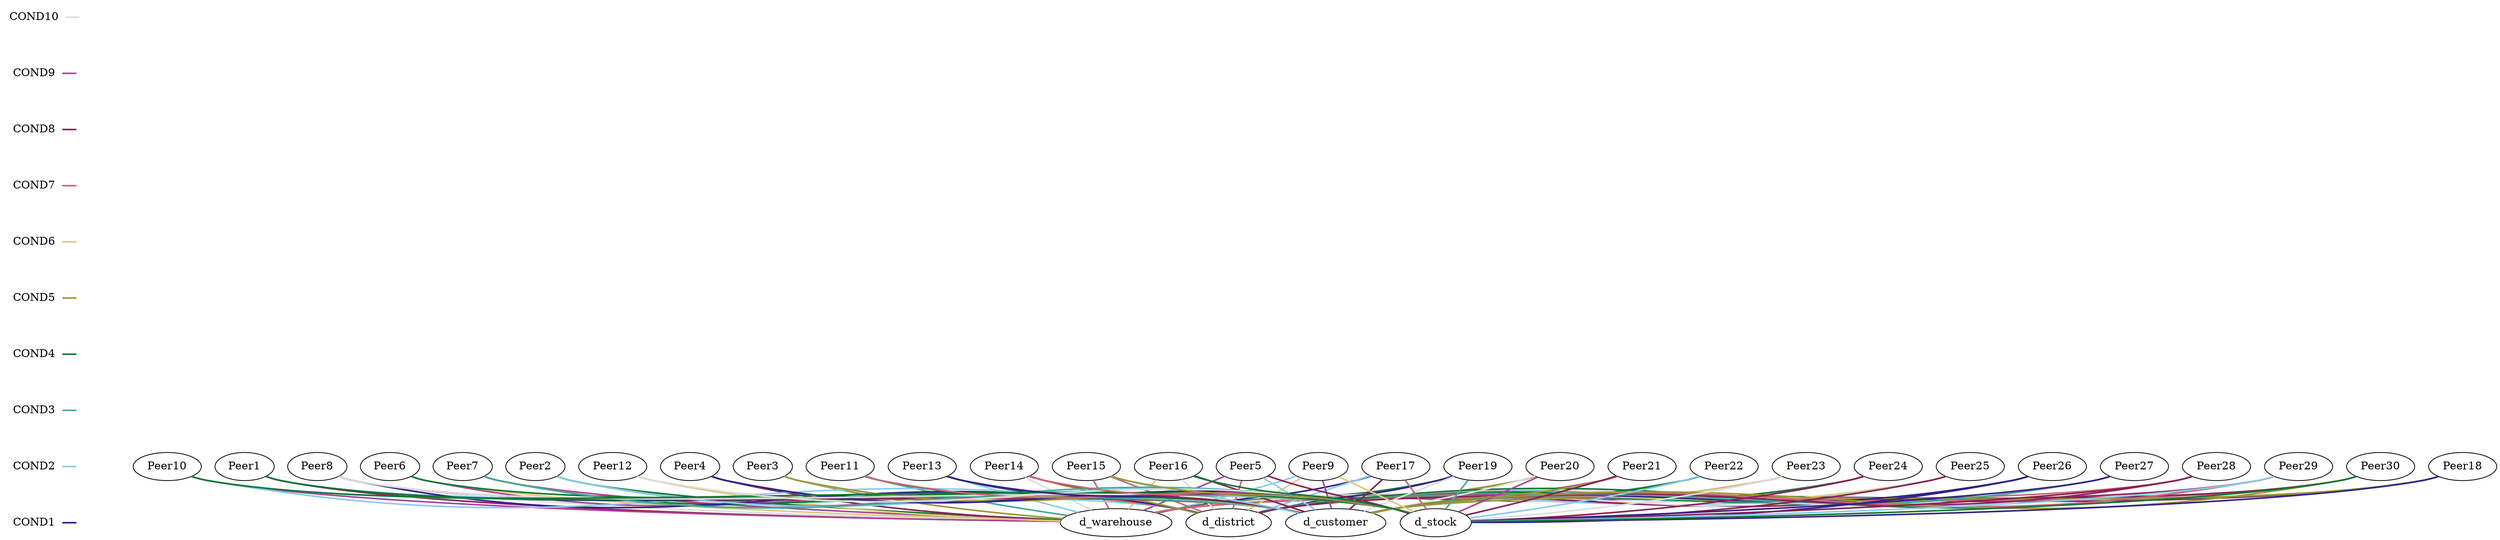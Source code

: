 graph {
	graph [rankdir=BT]
	{
		{
			rank=same rankdir=LR
			cond1 [label=COND1 shape=plaintext]
			ph_cond1 [label="" shape=plaintext]
			cond1 -- ph_cond1 [color="#332288" style=bold]
		}
		{
			rank=same rankdir=LR
			cond2 [label=COND2 shape=plaintext]
			ph_cond2 [label="" shape=plaintext]
			cond2 -- ph_cond2 [color="#88CCEE" style=bold]
		}
		{
			rank=same rankdir=LR
			cond3 [label=COND3 shape=plaintext]
			ph_cond3 [label="" shape=plaintext]
			cond3 -- ph_cond3 [color="#44AA99" style=bold]
		}
		{
			rank=same rankdir=LR
			cond4 [label=COND4 shape=plaintext]
			ph_cond4 [label="" shape=plaintext]
			cond4 -- ph_cond4 [color="#117733" style=bold]
		}
		{
			rank=same rankdir=LR
			cond5 [label=COND5 shape=plaintext]
			ph_cond5 [label="" shape=plaintext]
			cond5 -- ph_cond5 [color="#999933" style=bold]
		}
		{
			rank=same rankdir=LR
			cond6 [label=COND6 shape=plaintext]
			ph_cond6 [label="" shape=plaintext]
			cond6 -- ph_cond6 [color="#DDCC77" style=bold]
		}
		{
			rank=same rankdir=LR
			cond7 [label=COND7 shape=plaintext]
			ph_cond7 [label="" shape=plaintext]
			cond7 -- ph_cond7 [color="#CC6677" style=bold]
		}
		{
			rank=same rankdir=LR
			cond8 [label=COND8 shape=plaintext]
			ph_cond8 [label="" shape=plaintext]
			cond8 -- ph_cond8 [color="#882255" style=bold]
		}
		{
			rank=same rankdir=LR
			cond9 [label=COND9 shape=plaintext]
			ph_cond9 [label="" shape=plaintext]
			cond9 -- ph_cond9 [color="#AA4499" style=bold]
		}
		{
			rank=same rankdir=LR
			cond10 [label=COND10 shape=plaintext]
			ph_cond10 [label="" shape=plaintext]
			cond10 -- ph_cond10 [color="#DDDDDD" style=bold]
		}
		cond1 -- cond2 [style=invis]
		cond2 -- cond3 [style=invis]
		cond3 -- cond4 [style=invis]
		cond4 -- cond5 [style=invis]
		cond5 -- cond6 [style=invis]
		cond6 -- cond7 [style=invis]
		cond7 -- cond8 [style=invis]
		cond8 -- cond9 [style=invis]
		cond9 -- cond10 [style=invis]
	}
	Peer1
	Peer2
	Peer3
	Peer4
	Peer5
	Peer6
	Peer7
	Peer8
	Peer9
	Peer10
	Peer11
	Peer12
	Peer13
	Peer14
	Peer15
	Peer16
	Peer17
	Peer18
	Peer19
	Peer20
	Peer21
	Peer22
	Peer23
	Peer24
	Peer25
	Peer26
	Peer27
	Peer28
	Peer29
	Peer30
	d_warehouse
	d_warehouse -- Peer1 [color="#882255" style=bold]
	d_warehouse -- Peer2 [color="#117733" style=bold]
	d_warehouse -- Peer3 [color="#999933" style=bold]
	d_warehouse -- Peer4 [color="#882255" style=bold]
	d_warehouse -- Peer5 [color="#AA4499" style=bold]
	d_warehouse -- Peer6 [color="#DDCC77" style=bold]
	d_warehouse -- Peer7 [color="#AA4499" style=bold]
	d_warehouse -- Peer8 [color="#DDDDDD" style=bold]
	d_warehouse -- Peer9 [color="#88CCEE" style=bold]
	d_warehouse -- Peer10 [color="#AA4499" style=bold]
	d_warehouse -- Peer11 [color="#44AA99" style=bold]
	d_warehouse -- Peer12 [color="#DDCC77" style=bold]
	d_warehouse -- Peer13 [color="#88CCEE" style=bold]
	d_warehouse -- Peer14 [color="#DDDDDD" style=bold]
	d_warehouse -- Peer15 [color="#CC6677" style=bold]
	d_warehouse -- Peer16 [color="#DDCC77" style=bold]
	d_warehouse -- Peer17 [color="#332288" style=bold]
	d_warehouse -- Peer18 [color="#882255" style=bold]
	d_warehouse -- Peer19 [color="#117733" style=bold]
	d_warehouse -- Peer20 [color="#999933" style=bold]
	d_warehouse -- Peer21 [color="#CC6677" style=bold]
	d_warehouse -- Peer22 [color="#117733" style=bold]
	d_warehouse -- Peer23 [color="#332288" style=bold]
	d_warehouse -- Peer24 [color="#DDDDDD" style=bold]
	d_warehouse -- Peer25 [color="#88CCEE" style=bold]
	d_warehouse -- Peer26 [color="#882255" style=bold]
	d_warehouse -- Peer27 [color="#DDDDDD" style=bold]
	d_warehouse -- Peer28 [color="#CC6677" style=bold]
	d_warehouse -- Peer29 [color="#882255" style=bold]
	d_warehouse -- Peer30 [color="#CC6677" style=bold]
	d_district
	d_district -- Peer1 [color="#88CCEE" style=bold]
	d_district -- Peer2 [color="#44AA99" style=bold]
	d_district -- Peer3 [color="#DDDDDD" style=bold]
	d_district -- Peer4 [color="#CC6677" style=bold]
	d_district -- Peer5 [color="#CC6677" style=bold]
	d_district -- Peer6 [color="#AA4499" style=bold]
	d_district -- Peer7 [color="#117733" style=bold]
	d_district -- Peer8 [color="#332288" style=bold]
	d_district -- Peer9 [color="#DDCC77" style=bold]
	d_district -- Peer10 [color="#88CCEE" style=bold]
	d_district -- Peer11 [color="#44AA99" style=bold]
	d_district -- Peer12 [color="#CC6677" style=bold]
	d_district -- Peer13 [color="#332288" style=bold]
	d_district -- Peer14 [color="#999933" style=bold]
	d_district -- Peer15 [color="#CC6677" style=bold]
	d_district -- Peer16 [color="#DDDDDD" style=bold]
	d_district -- Peer17 [color="#88CCEE" style=bold]
	d_district -- Peer18 [color="#44AA99" style=bold]
	d_district -- Peer19 [color="#332288" style=bold]
	d_district -- Peer20 [color="#999933" style=bold]
	d_district -- Peer21 [color="#AA4499" style=bold]
	d_district -- Peer22 [color="#44AA99" style=bold]
	d_district -- Peer23 [color="#999933" style=bold]
	d_district -- Peer24 [color="#AA4499" style=bold]
	d_district -- Peer25 [color="#44AA99" style=bold]
	d_district -- Peer26 [color="#117733" style=bold]
	d_district -- Peer27 [color="#44AA99" style=bold]
	d_district -- Peer28 [color="#DDDDDD" style=bold]
	d_district -- Peer29 [color="#117733" style=bold]
	d_district -- Peer30 [color="#882255" style=bold]
	d_customer
	d_customer -- Peer1 [color="#332288" style=bold]
	d_customer -- Peer2 [color="#117733" style=bold]
	d_customer -- Peer3 [color="#88CCEE" style=bold]
	d_customer -- Peer4 [color="#332288" style=bold]
	d_customer -- Peer5 [color="#88CCEE" style=bold]
	d_customer -- Peer6 [color="#DDCC77" style=bold]
	d_customer -- Peer7 [color="#AA4499" style=bold]
	d_customer -- Peer8 [color="#882255" style=bold]
	d_customer -- Peer9 [color="#AA4499" style=bold]
	d_customer -- Peer10 [color="#44AA99" style=bold]
	d_customer -- Peer11 [color="#117733" style=bold]
	d_customer -- Peer12 [color="#DDCC77" style=bold]
	d_customer -- Peer13 [color="#117733" style=bold]
	d_customer -- Peer14 [color="#882255" style=bold]
	d_customer -- Peer15 [color="#88CCEE" style=bold]
	d_customer -- Peer16 [color="#882255" style=bold]
	d_customer -- Peer17 [color="#882255" style=bold]
	d_customer -- Peer18 [color="#999933" style=bold]
	d_customer -- Peer19 [color="#DDDDDD" style=bold]
	d_customer -- Peer20 [color="#DDDDDD" style=bold]
	d_customer -- Peer21 [color="#999933" style=bold]
	d_customer -- Peer22 [color="#117733" style=bold]
	d_customer -- Peer23 [color="#DDCC77" style=bold]
	d_customer -- Peer24 [color="#117733" style=bold]
	d_customer -- Peer25 [color="#DDCC77" style=bold]
	d_customer -- Peer26 [color="#332288" style=bold]
	d_customer -- Peer27 [color="#44AA99" style=bold]
	d_customer -- Peer28 [color="#882255" style=bold]
	d_customer -- Peer29 [color="#CC6677" style=bold]
	d_customer -- Peer30 [color="#999933" style=bold]
	d_stock
	d_stock -- Peer1 [color="#117733" style=bold]
	d_stock -- Peer2 [color="#88CCEE" style=bold]
	d_stock -- Peer3 [color="#999933" style=bold]
	d_stock -- Peer4 [color="#332288" style=bold]
	d_stock -- Peer5 [color="#882255" style=bold]
	d_stock -- Peer6 [color="#117733" style=bold]
	d_stock -- Peer7 [color="#44AA99" style=bold]
	d_stock -- Peer8 [color="#DDDDDD" style=bold]
	d_stock -- Peer9 [color="#DDCC77" style=bold]
	d_stock -- Peer10 [color="#117733" style=bold]
	d_stock -- Peer11 [color="#CC6677" style=bold]
	d_stock -- Peer12 [color="#DDDDDD" style=bold]
	d_stock -- Peer13 [color="#332288" style=bold]
	d_stock -- Peer14 [color="#CC6677" style=bold]
	d_stock -- Peer15 [color="#999933" style=bold]
	d_stock -- Peer16 [color="#117733" style=bold]
	d_stock -- Peer17 [color="#CC6677" style=bold]
	d_stock -- Peer18 [color="#332288" style=bold]
	d_stock -- Peer19 [color="#44AA99" style=bold]
	d_stock -- Peer20 [color="#AA4499" style=bold]
	d_stock -- Peer21 [color="#882255" style=bold]
	d_stock -- Peer22 [color="#88CCEE" style=bold]
	d_stock -- Peer23 [color="#DDDDDD" style=bold]
	d_stock -- Peer24 [color="#882255" style=bold]
	d_stock -- Peer25 [color="#882255" style=bold]
	d_stock -- Peer26 [color="#332288" style=bold]
	d_stock -- Peer27 [color="#332288" style=bold]
	d_stock -- Peer28 [color="#882255" style=bold]
	d_stock -- Peer29 [color="#88CCEE" style=bold]
	d_stock -- Peer30 [color="#117733" style=bold]
}
